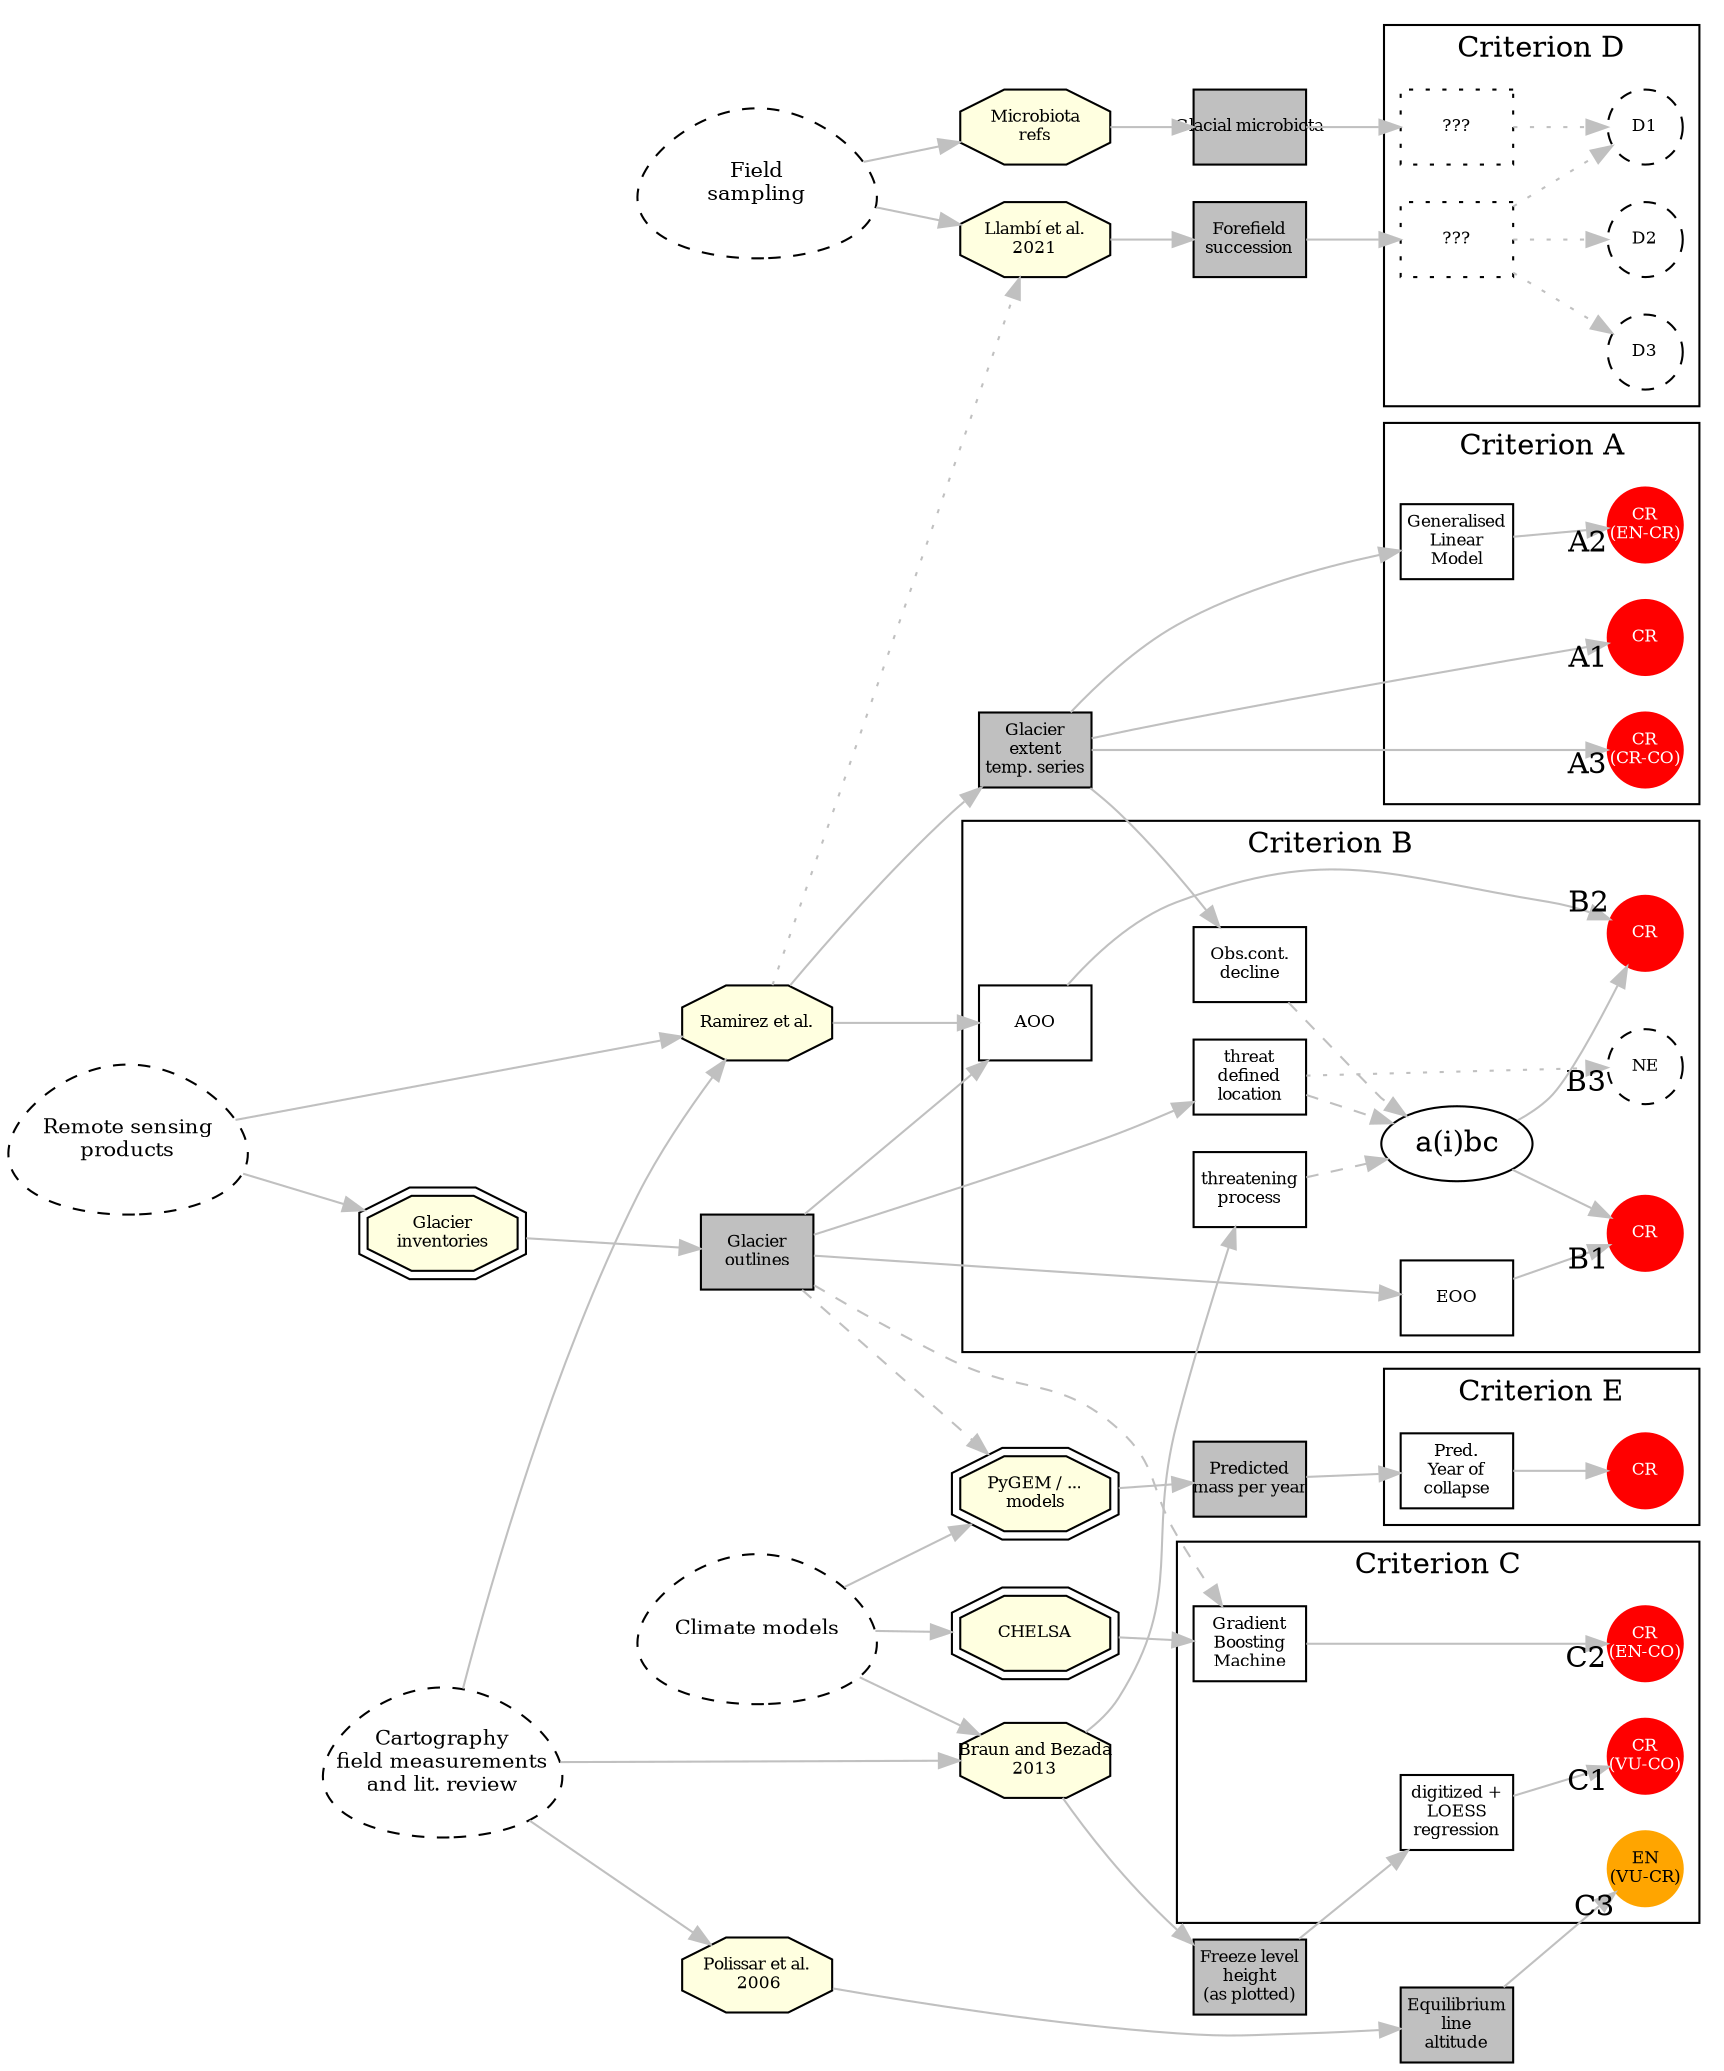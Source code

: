 digraph G {
    #label = "Conceptual Ecosystem Model for Tropical Glacier Ecosystem of the Cordillera de Mérida"
    compound=true; #nodesep=1.0;
    newrank=true;
    rankdir=LR;
    #layout=twopi;
  edge [color="grey"]
    { node [ shape=octagon fontsize=8 fixedsize=true fillcolor=lightyellow style=filled width=1]
        PUB1 [label="Ramirez et al.\n"]
        PUB3 [label="Braun and Bezada\n2013"]
        PUB4 [label="Polissar et al.\n 2006"]
        PUB7 [label="Llambí et al.\n2021"]
        PUB8 [label="Microbiota\nrefs"]
    }
    { node [ shape=doubleoctagon fontsize=8 fixedsize=true fillcolor=lightyellow style=filled width=1]
        PUB2 [label="Glacier\ninventories"]
        PUB5 [label="PyGEM / ...\nmodels" ]
        PUB6 [label="CHELSA"]
        
    }
     { node [ shape=circle fontsize=8 fixedsize=true style=filled]
      A1 [label="CR" color=red fontcolor="white"]
      A2 [label="CR\n(EN-CR)" color=red fontcolor="white"]
      A3 [label="CR\n(CR-CO)" color=red fontcolor="white"]
      B1 [label="CR" color=red fontcolor="white"]
      B2 [label="CR" color=red fontcolor="white"]
      B3 [label="NE" style="dashed"]
      C1 [label="CR\n(VU-CO)" color="red" fontcolor="white"]
      C2 [label="CR\n(EN-CO)" color="red" fontcolor="white"]
      C3 [label="EN\n(VU-CR)" color="orange"]
      D1 [style="dashed"]
      D2 [style="dashed"]
      D3 [style="dashed"]
      E [label="CR" color=red fontcolor="white"]
    }
    {node [ shape=box fontsize=8 fixedsize=true fillcolor=grey style=filled]
      data [label="Glacier\nextent\ntemp. series"]
       pols [label="Glacier\noutlines"]
        ELA [label="Equilibrium\nline\naltitude"]
    FLH [label="Freeze level\nheight\n(as plotted)"]
    mass [label="Predicted\nmass per year"]
    FORE [label="Forefield\nsuccession"]
    MICRO [label="Glacial microbiota"]
    }
    {node [ shape=box fontsize=8 fixedsize=true]
     model [label="Generalised\nLinear\nModel"]
     decline[label="Obs.cont.\ndecline"]
      threat[label="threatening\nprocess"]
      locs[label="threat\ndefined\nlocation"]
      loess [label="digitized +\nLOESS\nregression"]
      yoc [label="Pred.\nYear of\ncollapse"]
      GBM [label="Gradient\nBoosting\nMachine"]
     AOO
     EOO
     FOREQ1 [label="???" style=dotted]
    MICROQ2 [label="???" style=dotted]
    }
    {node [ shape=egg fontsize=10 fixedsize=true style=dashed width=1.5 height=1]
    GCM [label="Climate models"]
    GIS [label="Cartography\nfield measurements\nand lit. review"]
    RS [label="Remote sensing\nproducts"]
    FIELD [label="Field\nsampling"]
    }
    PUB1 -> data
    
    data -> model
    data -> decline
    data -> A1 [headlabel="A1"]
      data -> A3 [headlabel="A3"]
    subgraph cluster_critA {
      label="Criterion A"
      
      {rank="same"; A1 A2 A3}
      model -> A2 [headlabel="A2"]
      A1 -> A2 -> A3 [style=invis; rank="same"]
    }
    PUB2 -> pols -> locs
    PUB3 -> threat
    {pols;PUB1} -> AOO 
    pols -> EOO 
    subgraph cluster_critB {
      label="Criterion B"
      subgraph cluster_litts {
        label=""; pencolor=invis
        locs -> litts [style=dashed]
        decline -> litts [style=dashed]
        threat -> litts [style=dashed]
        litts [label="a(i)bc"]
      }
      litts -> {B1;B2}
      AOO -> B2 [headlabel="B2"]
      EOO -> B1 [headlabel="B1"]
      locs -> B3 [headlabel="B3" style=dotted]
    }
    PUB3 -> FLH -> loess
    PUB4 -> ELA
    ELA -> C3 [headlabel="C3"]
    PUB6 -> GBM
    pols -> GBM [style=dashed]
    subgraph cluster_critC {
      label="Criterion C"
      loess -> C1 [headlabel="C1"]
      GBM -> C2 [headlabel="C2"]
      {rank="same"; C1 C2 C3}
      
    }
    PUB7 -> FORE
    PUB8 -> MICRO
    FORE -> FOREQ1
    MICRO -> MICROQ2
    subgraph cluster_critD {
      label="Criterion D"
      MICROQ2 -> {D1} [style=dotted]
      FOREQ1 -> {D1;D2;D3} [style=dotted]
    }
    PUB5 -> mass -> yoc
     pols -> PUB5 [style=dashed]
    subgraph cluster_critE {
      label="Criterion E" pos="bottom"
      yoc -> E
    }
    GCM -> {PUB6;PUB3;PUB5}
    RS -> {PUB1;PUB2}
    GIS -> {PUB1;PUB3;PUB4}
    FIELD -> {PUB7;PUB8}
    PUB1 -> PUB7 [style=dotted]
  {rank="same"; A1 A2 A3 B1 B2 B3 D1 D2 D3 C1 C2 C3 E}
}